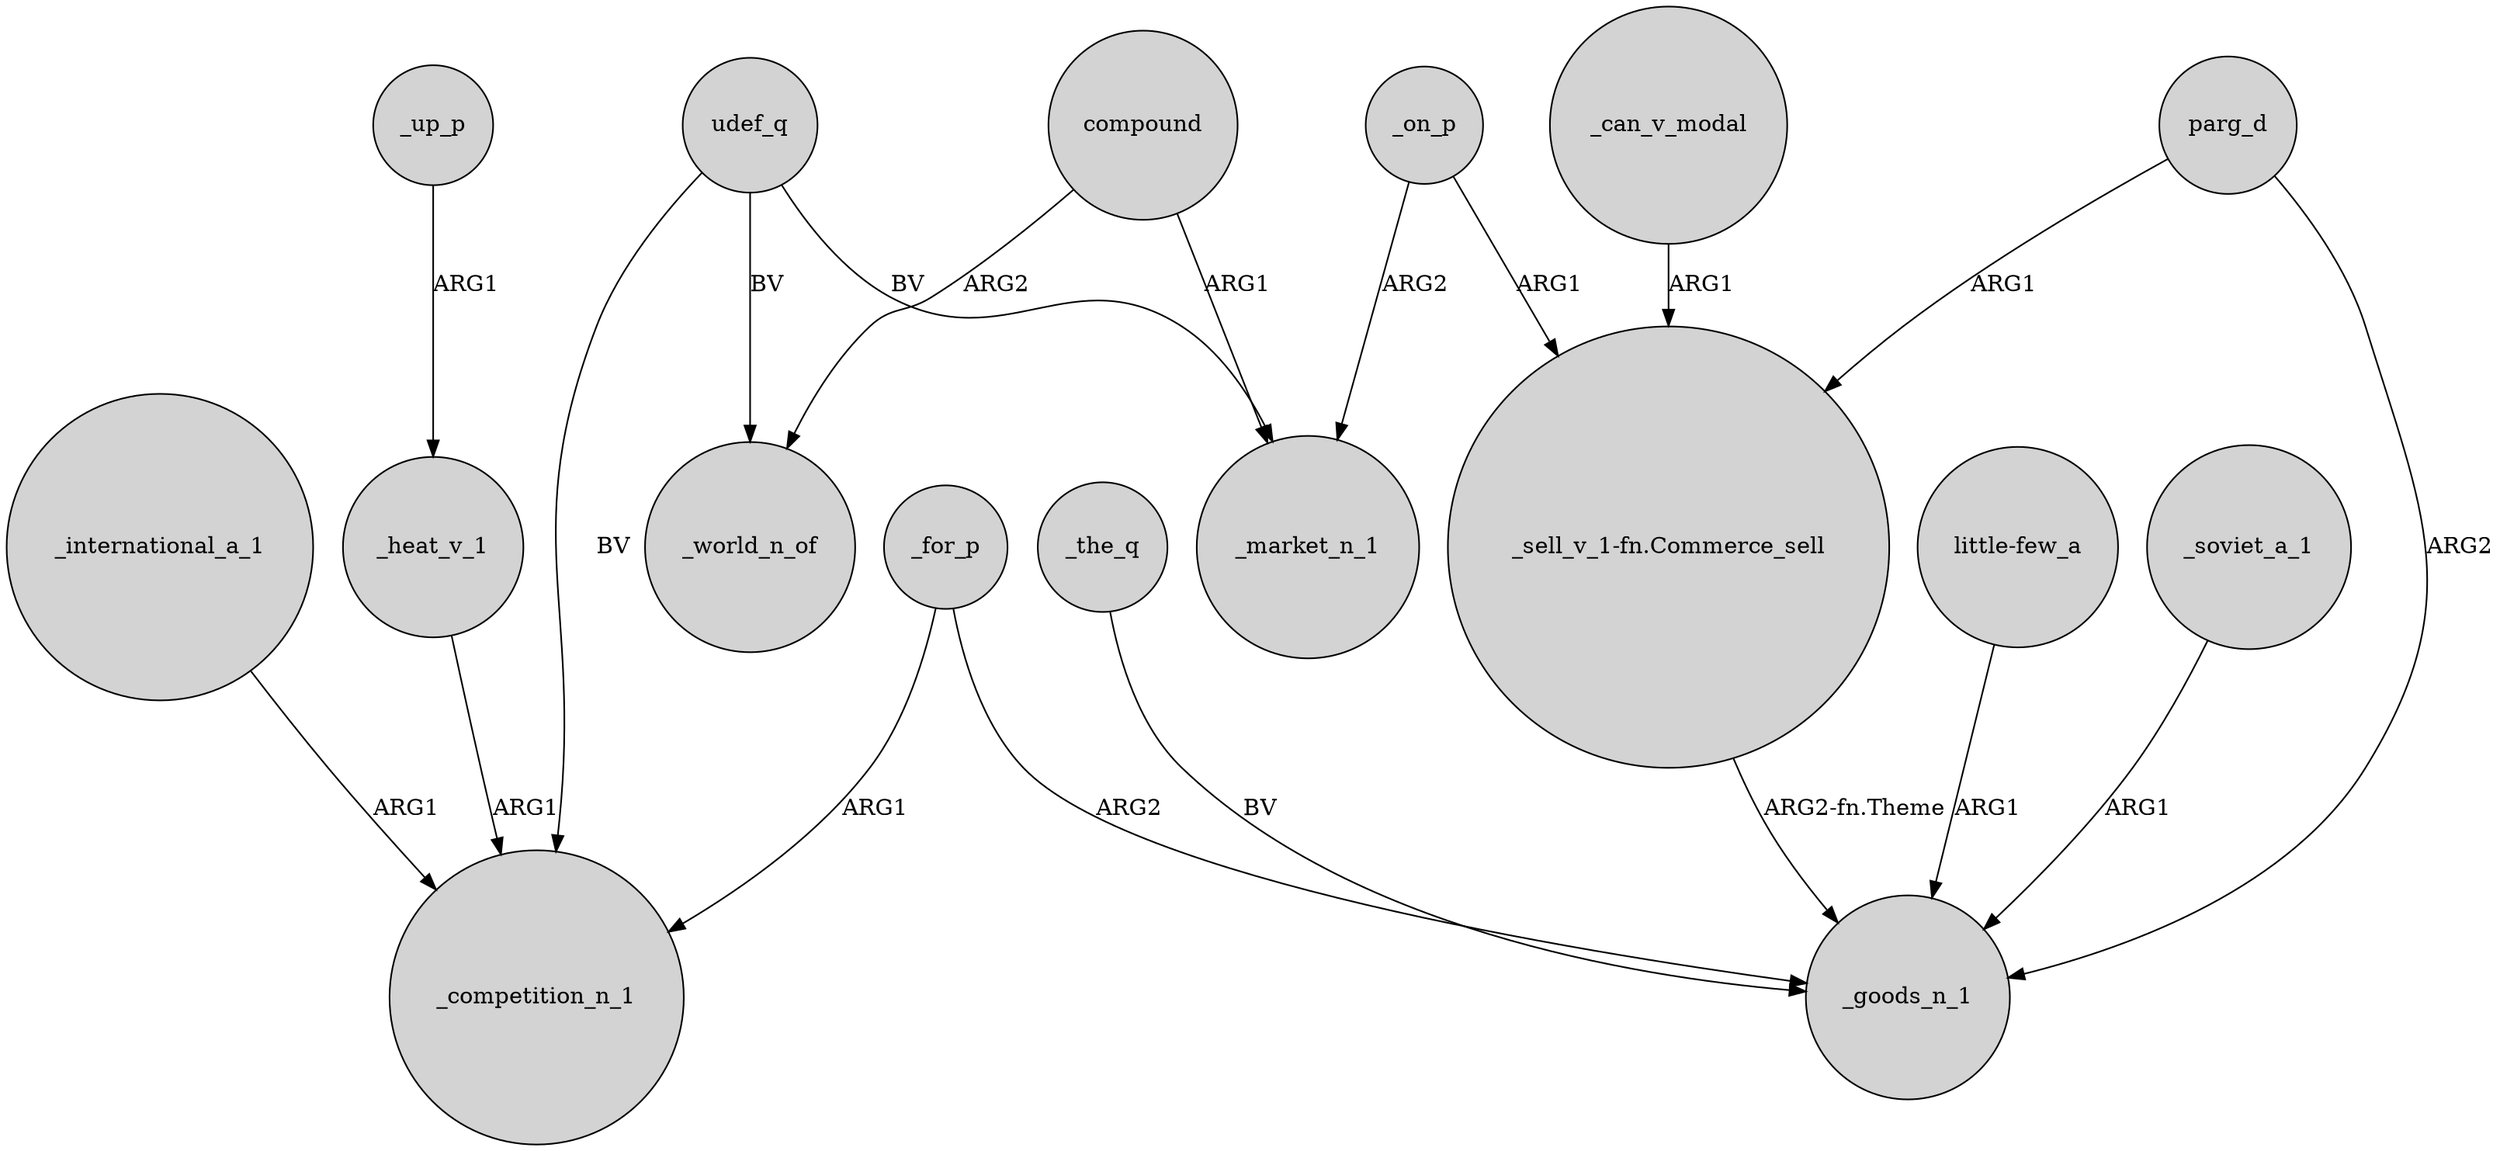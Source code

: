 digraph {
	node [shape=circle style=filled]
	udef_q -> _competition_n_1 [label=BV]
	_the_q -> _goods_n_1 [label=BV]
	_heat_v_1 -> _competition_n_1 [label=ARG1]
	compound -> _world_n_of [label=ARG2]
	_on_p -> _market_n_1 [label=ARG2]
	parg_d -> "_sell_v_1-fn.Commerce_sell" [label=ARG1]
	_for_p -> _competition_n_1 [label=ARG1]
	udef_q -> _world_n_of [label=BV]
	udef_q -> _market_n_1 [label=BV]
	_for_p -> _goods_n_1 [label=ARG2]
	_up_p -> _heat_v_1 [label=ARG1]
	_can_v_modal -> "_sell_v_1-fn.Commerce_sell" [label=ARG1]
	_on_p -> "_sell_v_1-fn.Commerce_sell" [label=ARG1]
	"little-few_a" -> _goods_n_1 [label=ARG1]
	_international_a_1 -> _competition_n_1 [label=ARG1]
	parg_d -> _goods_n_1 [label=ARG2]
	compound -> _market_n_1 [label=ARG1]
	_soviet_a_1 -> _goods_n_1 [label=ARG1]
	"_sell_v_1-fn.Commerce_sell" -> _goods_n_1 [label="ARG2-fn.Theme"]
}
